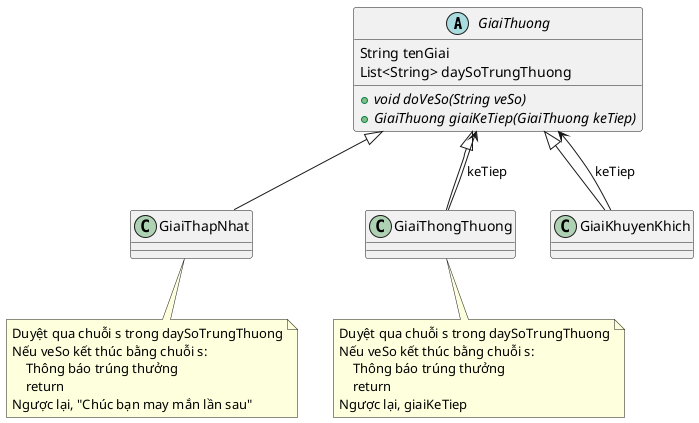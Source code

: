 @startuml

abstract class GiaiThuong{
    String tenGiai
    List<String> daySoTrungThuong
    + {abstract} void doVeSo(String veSo)
    + {abstract} GiaiThuong giaiKeTiep(GiaiThuong keTiep)
}

class GiaiThapNhat
class GiaiThongThuong
class GiaiKhuyenKhich

GiaiThuong <|-- GiaiThapNhat
GiaiThuong <|-- GiaiThongThuong
GiaiThongThuong --> GiaiThuong:keTiep
GiaiThuong <|-- GiaiKhuyenKhich
GiaiKhuyenKhich --> GiaiThuong:keTiep

note bottom of GiaiThapNhat
    Duyệt qua chuỗi s trong daySoTrungThuong
    Nếu veSo kết thúc bằng chuỗi s:
        Thông báo trúng thưởng
        return
    Ngược lại, "Chúc bạn may mắn lần sau"
end note

note bottom of GiaiThongThuong
    Duyệt qua chuỗi s trong daySoTrungThuong
    Nếu veSo kết thúc bằng chuỗi s:
        Thông báo trúng thưởng
        return
    Ngược lại, giaiKeTiep
end note


@enduml